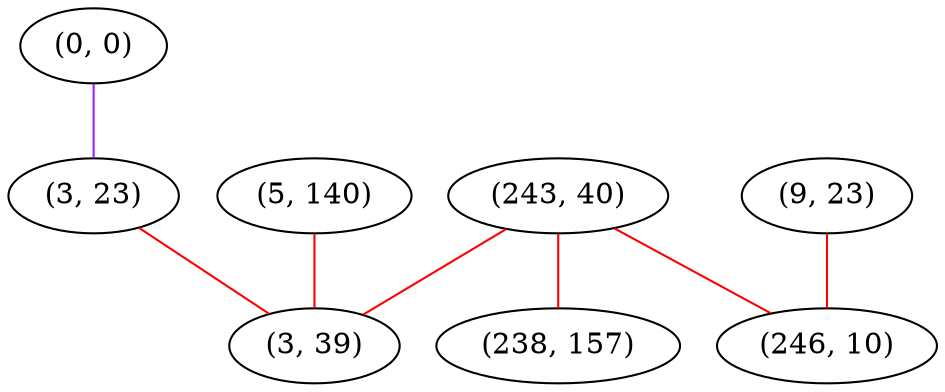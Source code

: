 graph "" {
"(243, 40)";
"(0, 0)";
"(3, 23)";
"(5, 140)";
"(9, 23)";
"(3, 39)";
"(246, 10)";
"(238, 157)";
"(243, 40)" -- "(3, 39)"  [color=red, key=0, weight=1];
"(243, 40)" -- "(246, 10)"  [color=red, key=0, weight=1];
"(243, 40)" -- "(238, 157)"  [color=red, key=0, weight=1];
"(0, 0)" -- "(3, 23)"  [color=purple, key=0, weight=4];
"(3, 23)" -- "(3, 39)"  [color=red, key=0, weight=1];
"(5, 140)" -- "(3, 39)"  [color=red, key=0, weight=1];
"(9, 23)" -- "(246, 10)"  [color=red, key=0, weight=1];
}
